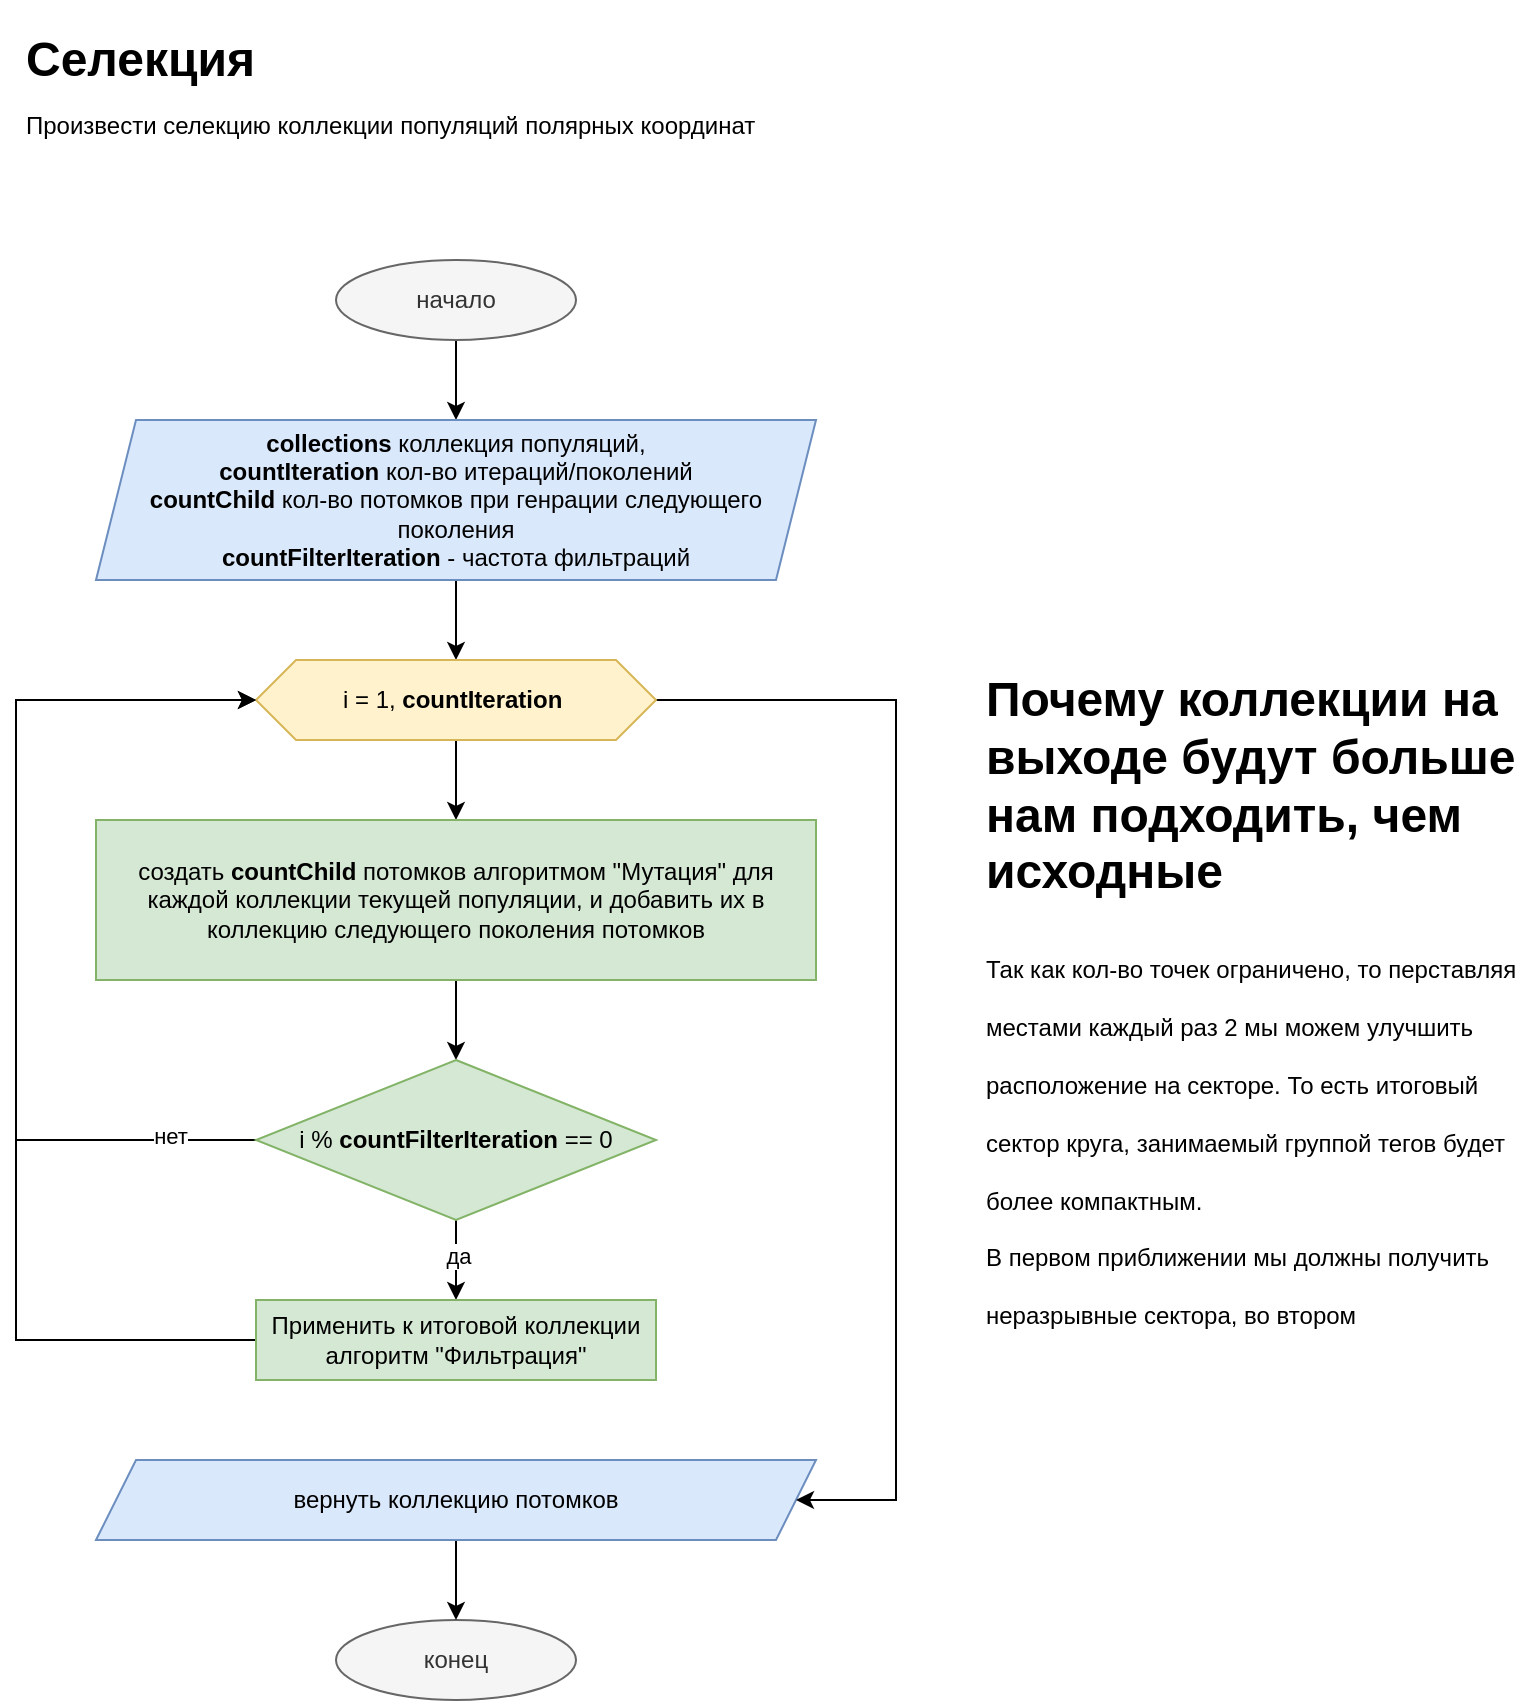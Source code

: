 <mxfile version="22.0.3" type="device">
  <diagram id="C5RBs43oDa-KdzZeNtuy" name="Page-1">
    <mxGraphModel dx="865" dy="611" grid="1" gridSize="10" guides="1" tooltips="1" connect="1" arrows="1" fold="1" page="1" pageScale="1" pageWidth="827" pageHeight="1169" math="0" shadow="0">
      <root>
        <mxCell id="WIyWlLk6GJQsqaUBKTNV-0" />
        <mxCell id="WIyWlLk6GJQsqaUBKTNV-1" parent="WIyWlLk6GJQsqaUBKTNV-0" />
        <mxCell id="nDkjyHfl0j68gdk95McF-3" value="" style="edgeStyle=orthogonalEdgeStyle;rounded=0;orthogonalLoop=1;jettySize=auto;html=1;" parent="WIyWlLk6GJQsqaUBKTNV-1" source="nDkjyHfl0j68gdk95McF-0" target="nDkjyHfl0j68gdk95McF-2" edge="1">
          <mxGeometry relative="1" as="geometry" />
        </mxCell>
        <mxCell id="nDkjyHfl0j68gdk95McF-0" value="начало" style="ellipse;whiteSpace=wrap;html=1;fillColor=#f5f5f5;fontColor=#333333;strokeColor=#666666;" parent="WIyWlLk6GJQsqaUBKTNV-1" vertex="1">
          <mxGeometry x="200" y="160" width="120" height="40" as="geometry" />
        </mxCell>
        <mxCell id="nDkjyHfl0j68gdk95McF-1" value="&lt;h1&gt;&lt;span style=&quot;background-color: initial;&quot;&gt;Селекция&lt;br&gt;&lt;/span&gt;&lt;span style=&quot;background-color: initial; font-size: 12px; font-weight: normal;&quot;&gt;Произвести селекцию коллекции популяций полярных координат&lt;/span&gt;&lt;br&gt;&lt;/h1&gt;" style="text;html=1;strokeColor=none;fillColor=none;spacing=5;spacingTop=-20;whiteSpace=wrap;overflow=hidden;rounded=0;" parent="WIyWlLk6GJQsqaUBKTNV-1" vertex="1">
          <mxGeometry x="40" y="40" width="520" height="80" as="geometry" />
        </mxCell>
        <mxCell id="sF8ZQ8ZIpYBojulsC9ic-2" value="" style="edgeStyle=orthogonalEdgeStyle;rounded=0;orthogonalLoop=1;jettySize=auto;html=1;" edge="1" parent="WIyWlLk6GJQsqaUBKTNV-1" source="nDkjyHfl0j68gdk95McF-2" target="sF8ZQ8ZIpYBojulsC9ic-0">
          <mxGeometry relative="1" as="geometry" />
        </mxCell>
        <mxCell id="nDkjyHfl0j68gdk95McF-2" value="&lt;b&gt;collections&lt;/b&gt; коллекция популяций,&lt;br&gt;&lt;b&gt;countIteration&lt;/b&gt;&amp;nbsp;кол-во итераций/поколений&lt;br&gt;&lt;b&gt;countChild&lt;/b&gt; кол-во потомков при генрации следующего поколения&lt;br&gt;&lt;b&gt;countFilterIteration&lt;/b&gt; - частота фильтраций" style="shape=parallelogram;perimeter=parallelogramPerimeter;whiteSpace=wrap;html=1;fixedSize=1;fillColor=#dae8fc;strokeColor=#6c8ebf;" parent="WIyWlLk6GJQsqaUBKTNV-1" vertex="1">
          <mxGeometry x="80" y="240" width="360" height="80" as="geometry" />
        </mxCell>
        <mxCell id="nDkjyHfl0j68gdk95McF-15" value="конец" style="ellipse;whiteSpace=wrap;html=1;fillColor=#f5f5f5;fontColor=#333333;strokeColor=#666666;" parent="WIyWlLk6GJQsqaUBKTNV-1" vertex="1">
          <mxGeometry x="200" y="840" width="120" height="40" as="geometry" />
        </mxCell>
        <mxCell id="piJ9wvMk9EYsJqWGtZYh-4" value="" style="edgeStyle=orthogonalEdgeStyle;rounded=0;orthogonalLoop=1;jettySize=auto;html=1;" parent="WIyWlLk6GJQsqaUBKTNV-1" source="piJ9wvMk9EYsJqWGtZYh-2" target="nDkjyHfl0j68gdk95McF-15" edge="1">
          <mxGeometry relative="1" as="geometry" />
        </mxCell>
        <mxCell id="piJ9wvMk9EYsJqWGtZYh-2" value="вернуть коллекцию потомков" style="shape=parallelogram;perimeter=parallelogramPerimeter;whiteSpace=wrap;html=1;fixedSize=1;fillColor=#dae8fc;strokeColor=#6c8ebf;" parent="WIyWlLk6GJQsqaUBKTNV-1" vertex="1">
          <mxGeometry x="80" y="760" width="360" height="40" as="geometry" />
        </mxCell>
        <mxCell id="sF8ZQ8ZIpYBojulsC9ic-3" value="" style="edgeStyle=orthogonalEdgeStyle;rounded=0;orthogonalLoop=1;jettySize=auto;html=1;" edge="1" parent="WIyWlLk6GJQsqaUBKTNV-1" source="sF8ZQ8ZIpYBojulsC9ic-0" target="sF8ZQ8ZIpYBojulsC9ic-1">
          <mxGeometry relative="1" as="geometry" />
        </mxCell>
        <mxCell id="sF8ZQ8ZIpYBojulsC9ic-19" style="edgeStyle=orthogonalEdgeStyle;rounded=0;orthogonalLoop=1;jettySize=auto;html=1;entryX=1;entryY=0.5;entryDx=0;entryDy=0;" edge="1" parent="WIyWlLk6GJQsqaUBKTNV-1" source="sF8ZQ8ZIpYBojulsC9ic-0" target="piJ9wvMk9EYsJqWGtZYh-2">
          <mxGeometry relative="1" as="geometry">
            <Array as="points">
              <mxPoint x="480" y="380" />
              <mxPoint x="480" y="780" />
            </Array>
          </mxGeometry>
        </mxCell>
        <mxCell id="sF8ZQ8ZIpYBojulsC9ic-0" value="i = 1,&amp;nbsp;&lt;b style=&quot;border-color: var(--border-color);&quot;&gt;countIteration&lt;/b&gt;&amp;nbsp;" style="shape=hexagon;perimeter=hexagonPerimeter2;whiteSpace=wrap;html=1;fixedSize=1;fillColor=#fff2cc;strokeColor=#d6b656;" vertex="1" parent="WIyWlLk6GJQsqaUBKTNV-1">
          <mxGeometry x="160" y="360" width="200" height="40" as="geometry" />
        </mxCell>
        <mxCell id="sF8ZQ8ZIpYBojulsC9ic-9" value="" style="edgeStyle=orthogonalEdgeStyle;rounded=0;orthogonalLoop=1;jettySize=auto;html=1;" edge="1" parent="WIyWlLk6GJQsqaUBKTNV-1" source="sF8ZQ8ZIpYBojulsC9ic-1" target="sF8ZQ8ZIpYBojulsC9ic-8">
          <mxGeometry relative="1" as="geometry" />
        </mxCell>
        <mxCell id="sF8ZQ8ZIpYBojulsC9ic-1" value="создать&amp;nbsp;&lt;b style=&quot;border-color: var(--border-color);&quot;&gt;countChild &lt;/b&gt;&lt;span style=&quot;border-color: var(--border-color);&quot;&gt;потомков алгоритмом &quot;Мутация&quot; для каждой коллекции текущей популяции, и добавить их в коллекцию следующего поколения потомков&lt;/span&gt;" style="rounded=0;whiteSpace=wrap;html=1;fillColor=#d5e8d4;strokeColor=#82b366;" vertex="1" parent="WIyWlLk6GJQsqaUBKTNV-1">
          <mxGeometry x="80" y="440" width="360" height="80" as="geometry" />
        </mxCell>
        <mxCell id="sF8ZQ8ZIpYBojulsC9ic-11" value="" style="edgeStyle=orthogonalEdgeStyle;rounded=0;orthogonalLoop=1;jettySize=auto;html=1;" edge="1" parent="WIyWlLk6GJQsqaUBKTNV-1" source="sF8ZQ8ZIpYBojulsC9ic-8" target="sF8ZQ8ZIpYBojulsC9ic-10">
          <mxGeometry relative="1" as="geometry" />
        </mxCell>
        <mxCell id="sF8ZQ8ZIpYBojulsC9ic-12" value="да" style="edgeLabel;html=1;align=center;verticalAlign=middle;resizable=0;points=[];" vertex="1" connectable="0" parent="sF8ZQ8ZIpYBojulsC9ic-11">
          <mxGeometry x="-0.133" y="1" relative="1" as="geometry">
            <mxPoint as="offset" />
          </mxGeometry>
        </mxCell>
        <mxCell id="sF8ZQ8ZIpYBojulsC9ic-16" style="edgeStyle=orthogonalEdgeStyle;rounded=0;orthogonalLoop=1;jettySize=auto;html=1;entryX=0;entryY=0.5;entryDx=0;entryDy=0;" edge="1" parent="WIyWlLk6GJQsqaUBKTNV-1" source="sF8ZQ8ZIpYBojulsC9ic-8" target="sF8ZQ8ZIpYBojulsC9ic-0">
          <mxGeometry relative="1" as="geometry">
            <Array as="points">
              <mxPoint x="40" y="600" />
              <mxPoint x="40" y="380" />
            </Array>
          </mxGeometry>
        </mxCell>
        <mxCell id="sF8ZQ8ZIpYBojulsC9ic-17" value="нет" style="edgeLabel;html=1;align=center;verticalAlign=middle;resizable=0;points=[];" vertex="1" connectable="0" parent="sF8ZQ8ZIpYBojulsC9ic-16">
          <mxGeometry x="-0.813" y="-2" relative="1" as="geometry">
            <mxPoint as="offset" />
          </mxGeometry>
        </mxCell>
        <mxCell id="sF8ZQ8ZIpYBojulsC9ic-8" value="i %&amp;nbsp;&lt;b style=&quot;border-color: var(--border-color);&quot;&gt;countFilterIteration &lt;/b&gt;&lt;span style=&quot;border-color: var(--border-color);&quot;&gt;== 0&lt;/span&gt;" style="rhombus;whiteSpace=wrap;html=1;fillColor=#d5e8d4;strokeColor=#82b366;rounded=0;" vertex="1" parent="WIyWlLk6GJQsqaUBKTNV-1">
          <mxGeometry x="160" y="560" width="200" height="80" as="geometry" />
        </mxCell>
        <mxCell id="sF8ZQ8ZIpYBojulsC9ic-18" style="edgeStyle=orthogonalEdgeStyle;rounded=0;orthogonalLoop=1;jettySize=auto;html=1;entryX=0;entryY=0.5;entryDx=0;entryDy=0;" edge="1" parent="WIyWlLk6GJQsqaUBKTNV-1" source="sF8ZQ8ZIpYBojulsC9ic-10" target="sF8ZQ8ZIpYBojulsC9ic-0">
          <mxGeometry relative="1" as="geometry">
            <Array as="points">
              <mxPoint x="40" y="700" />
              <mxPoint x="40" y="380" />
            </Array>
          </mxGeometry>
        </mxCell>
        <mxCell id="sF8ZQ8ZIpYBojulsC9ic-10" value="Применить к итоговой коллекции алгоритм &quot;Фильтрация&quot;" style="whiteSpace=wrap;html=1;fillColor=#d5e8d4;strokeColor=#82b366;rounded=0;" vertex="1" parent="WIyWlLk6GJQsqaUBKTNV-1">
          <mxGeometry x="160" y="680" width="200" height="40" as="geometry" />
        </mxCell>
        <mxCell id="sF8ZQ8ZIpYBojulsC9ic-21" value="&lt;h1&gt;&lt;span style=&quot;background-color: initial;&quot;&gt;Почему коллекции на выходе будут больше нам подходить, чем исходные&lt;/span&gt;&lt;/h1&gt;&lt;h1&gt;&lt;span style=&quot;font-size: 12px; font-weight: 400;&quot;&gt;Так как кол-во точек ограничено, то перставляя местами каждый раз 2 мы можем улучшить расположение на секторе. То есть итоговый сектор круга, занимаемый группой тегов будет более компактным.&lt;br&gt;В первом приближении мы должны получить неразрывные сектора, во втором минимизировать площадь пересечения секторов. (Так как координаты полярные, то уменьшение площади = уменьшению углов пересечения секторов)&lt;/span&gt;&lt;/h1&gt;" style="text;html=1;strokeColor=none;fillColor=none;spacing=5;spacingTop=-20;whiteSpace=wrap;overflow=hidden;rounded=0;" vertex="1" parent="WIyWlLk6GJQsqaUBKTNV-1">
          <mxGeometry x="520" y="360" width="280" height="350" as="geometry" />
        </mxCell>
      </root>
    </mxGraphModel>
  </diagram>
</mxfile>
